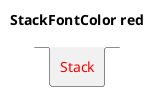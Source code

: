 @startuml
'!include ../../../plantuml-styles/plantuml-ae-skinparam-ex.iuml

skinparam StackFontColor red

title StackFontColor red

stack Stack 
@enduml